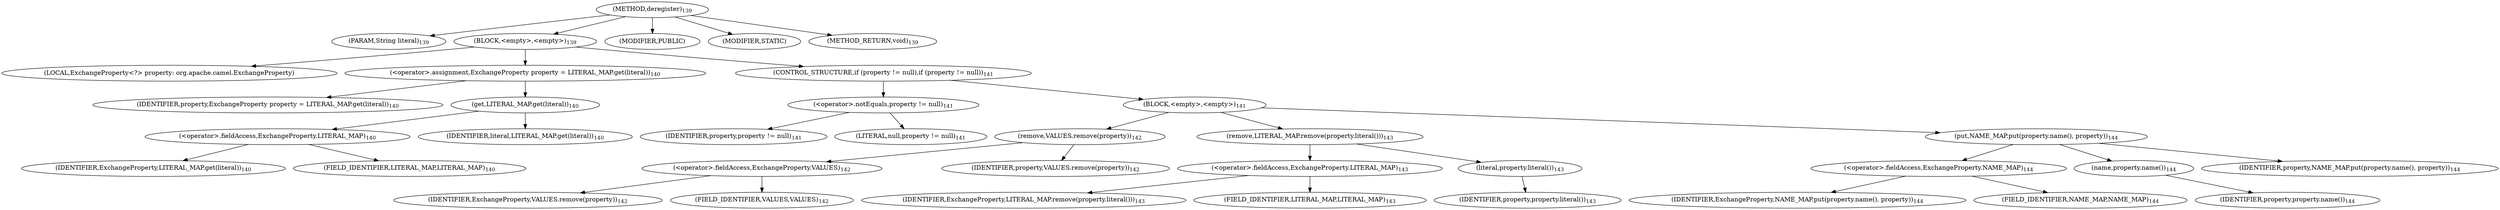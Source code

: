 digraph "deregister" {  
"291" [label = <(METHOD,deregister)<SUB>139</SUB>> ]
"292" [label = <(PARAM,String literal)<SUB>139</SUB>> ]
"293" [label = <(BLOCK,&lt;empty&gt;,&lt;empty&gt;)<SUB>139</SUB>> ]
"294" [label = <(LOCAL,ExchangeProperty&lt;?&gt; property: org.apache.camel.ExchangeProperty)> ]
"295" [label = <(&lt;operator&gt;.assignment,ExchangeProperty property = LITERAL_MAP.get(literal))<SUB>140</SUB>> ]
"296" [label = <(IDENTIFIER,property,ExchangeProperty property = LITERAL_MAP.get(literal))<SUB>140</SUB>> ]
"297" [label = <(get,LITERAL_MAP.get(literal))<SUB>140</SUB>> ]
"298" [label = <(&lt;operator&gt;.fieldAccess,ExchangeProperty.LITERAL_MAP)<SUB>140</SUB>> ]
"299" [label = <(IDENTIFIER,ExchangeProperty,LITERAL_MAP.get(literal))<SUB>140</SUB>> ]
"300" [label = <(FIELD_IDENTIFIER,LITERAL_MAP,LITERAL_MAP)<SUB>140</SUB>> ]
"301" [label = <(IDENTIFIER,literal,LITERAL_MAP.get(literal))<SUB>140</SUB>> ]
"302" [label = <(CONTROL_STRUCTURE,if (property != null),if (property != null))<SUB>141</SUB>> ]
"303" [label = <(&lt;operator&gt;.notEquals,property != null)<SUB>141</SUB>> ]
"304" [label = <(IDENTIFIER,property,property != null)<SUB>141</SUB>> ]
"305" [label = <(LITERAL,null,property != null)<SUB>141</SUB>> ]
"306" [label = <(BLOCK,&lt;empty&gt;,&lt;empty&gt;)<SUB>141</SUB>> ]
"307" [label = <(remove,VALUES.remove(property))<SUB>142</SUB>> ]
"308" [label = <(&lt;operator&gt;.fieldAccess,ExchangeProperty.VALUES)<SUB>142</SUB>> ]
"309" [label = <(IDENTIFIER,ExchangeProperty,VALUES.remove(property))<SUB>142</SUB>> ]
"310" [label = <(FIELD_IDENTIFIER,VALUES,VALUES)<SUB>142</SUB>> ]
"311" [label = <(IDENTIFIER,property,VALUES.remove(property))<SUB>142</SUB>> ]
"312" [label = <(remove,LITERAL_MAP.remove(property.literal()))<SUB>143</SUB>> ]
"313" [label = <(&lt;operator&gt;.fieldAccess,ExchangeProperty.LITERAL_MAP)<SUB>143</SUB>> ]
"314" [label = <(IDENTIFIER,ExchangeProperty,LITERAL_MAP.remove(property.literal()))<SUB>143</SUB>> ]
"315" [label = <(FIELD_IDENTIFIER,LITERAL_MAP,LITERAL_MAP)<SUB>143</SUB>> ]
"316" [label = <(literal,property.literal())<SUB>143</SUB>> ]
"317" [label = <(IDENTIFIER,property,property.literal())<SUB>143</SUB>> ]
"318" [label = <(put,NAME_MAP.put(property.name(), property))<SUB>144</SUB>> ]
"319" [label = <(&lt;operator&gt;.fieldAccess,ExchangeProperty.NAME_MAP)<SUB>144</SUB>> ]
"320" [label = <(IDENTIFIER,ExchangeProperty,NAME_MAP.put(property.name(), property))<SUB>144</SUB>> ]
"321" [label = <(FIELD_IDENTIFIER,NAME_MAP,NAME_MAP)<SUB>144</SUB>> ]
"322" [label = <(name,property.name())<SUB>144</SUB>> ]
"323" [label = <(IDENTIFIER,property,property.name())<SUB>144</SUB>> ]
"324" [label = <(IDENTIFIER,property,NAME_MAP.put(property.name(), property))<SUB>144</SUB>> ]
"325" [label = <(MODIFIER,PUBLIC)> ]
"326" [label = <(MODIFIER,STATIC)> ]
"327" [label = <(METHOD_RETURN,void)<SUB>139</SUB>> ]
  "291" -> "292" 
  "291" -> "293" 
  "291" -> "325" 
  "291" -> "326" 
  "291" -> "327" 
  "293" -> "294" 
  "293" -> "295" 
  "293" -> "302" 
  "295" -> "296" 
  "295" -> "297" 
  "297" -> "298" 
  "297" -> "301" 
  "298" -> "299" 
  "298" -> "300" 
  "302" -> "303" 
  "302" -> "306" 
  "303" -> "304" 
  "303" -> "305" 
  "306" -> "307" 
  "306" -> "312" 
  "306" -> "318" 
  "307" -> "308" 
  "307" -> "311" 
  "308" -> "309" 
  "308" -> "310" 
  "312" -> "313" 
  "312" -> "316" 
  "313" -> "314" 
  "313" -> "315" 
  "316" -> "317" 
  "318" -> "319" 
  "318" -> "322" 
  "318" -> "324" 
  "319" -> "320" 
  "319" -> "321" 
  "322" -> "323" 
}

